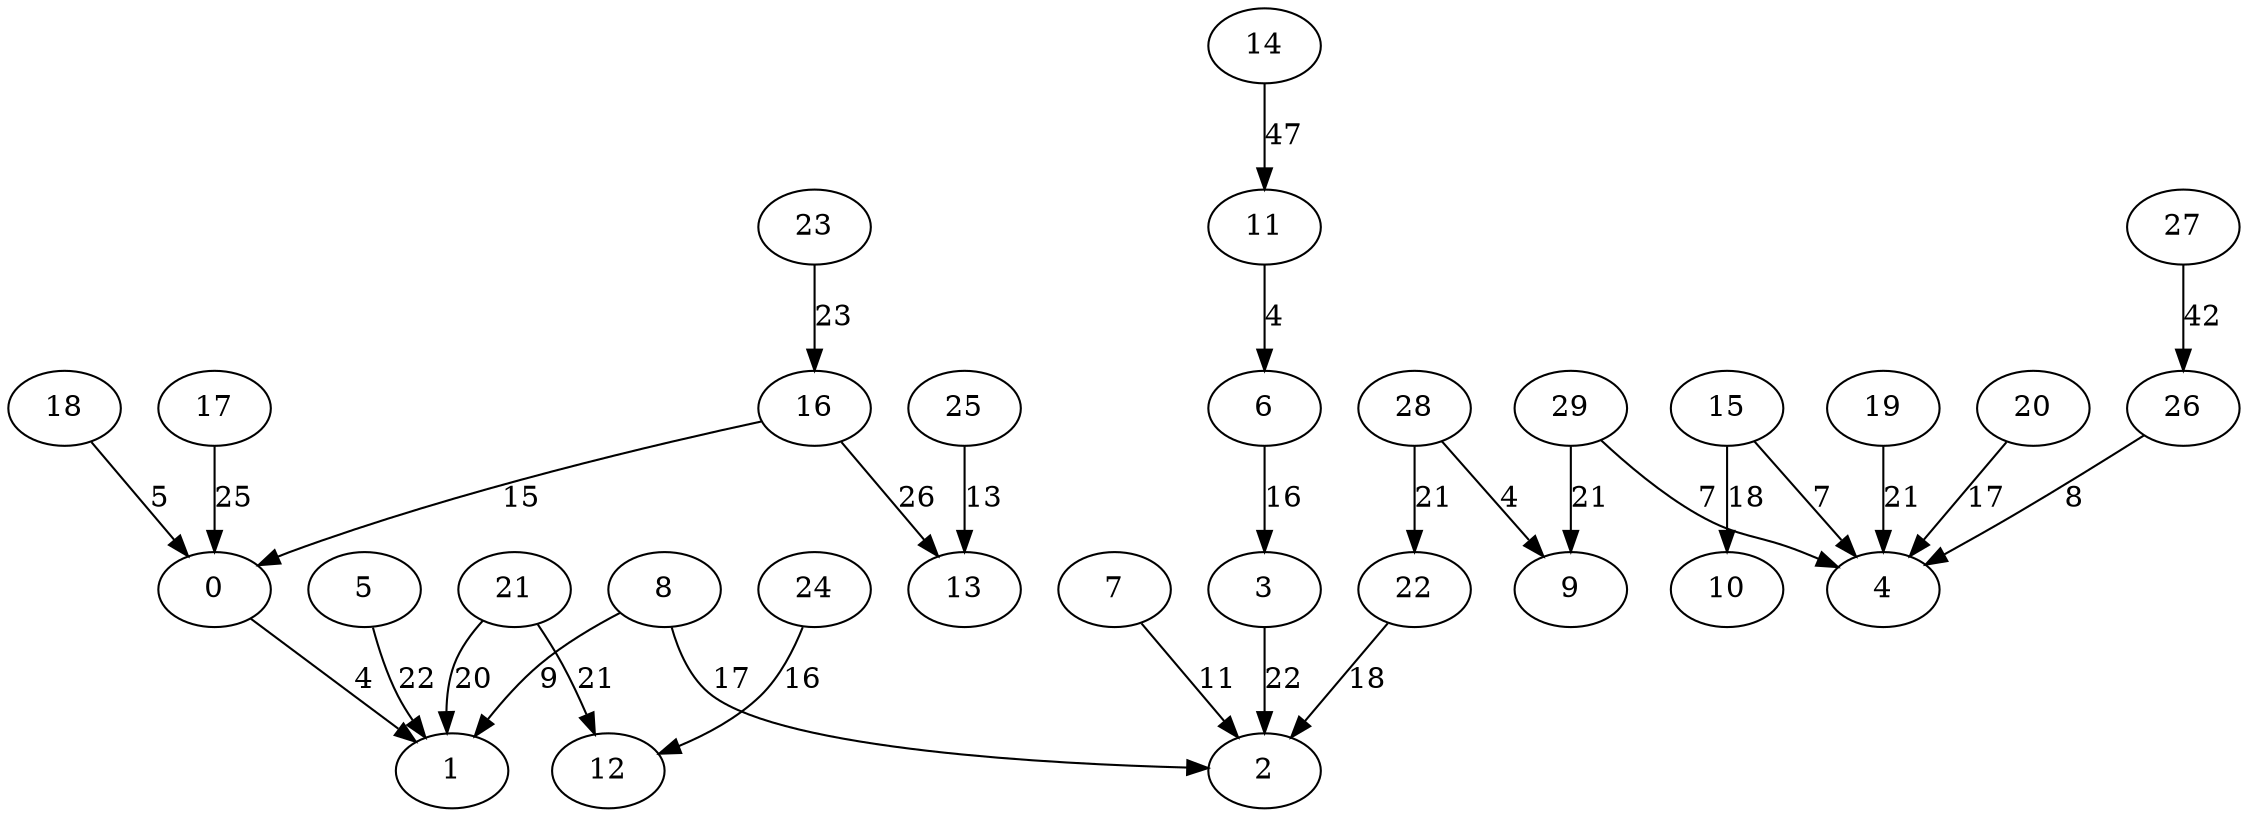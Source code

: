 digraph grafoDorogovtsevMendes_n_30_KruskalD {
0;
1;
2;
3;
4;
5;
6;
7;
8;
9;
10;
11;
12;
13;
14;
15;
16;
17;
18;
19;
20;
21;
22;
23;
24;
25;
26;
27;
28;
29;
0 -> 1[label=4 weight=4];
28 -> 9[label=4 weight=4];
11 -> 6[label=4 weight=4];
18 -> 0[label=5 weight=5];
29 -> 4[label=7 weight=7];
15 -> 4[label=7 weight=7];
26 -> 4[label=8 weight=8];
8 -> 1[label=9 weight=9];
7 -> 2[label=11 weight=11];
25 -> 13[label=13 weight=13];
16 -> 0[label=15 weight=15];
6 -> 3[label=16 weight=16];
24 -> 12[label=16 weight=16];
8 -> 2[label=17 weight=17];
20 -> 4[label=17 weight=17];
15 -> 10[label=18 weight=18];
22 -> 2[label=18 weight=18];
21 -> 1[label=20 weight=20];
29 -> 9[label=21 weight=21];
28 -> 22[label=21 weight=21];
21 -> 12[label=21 weight=21];
19 -> 4[label=21 weight=21];
3 -> 2[label=22 weight=22];
5 -> 1[label=22 weight=22];
23 -> 16[label=23 weight=23];
17 -> 0[label=25 weight=25];
16 -> 13[label=26 weight=26];
27 -> 26[label=42 weight=42];
14 -> 11[label=47 weight=47];
}